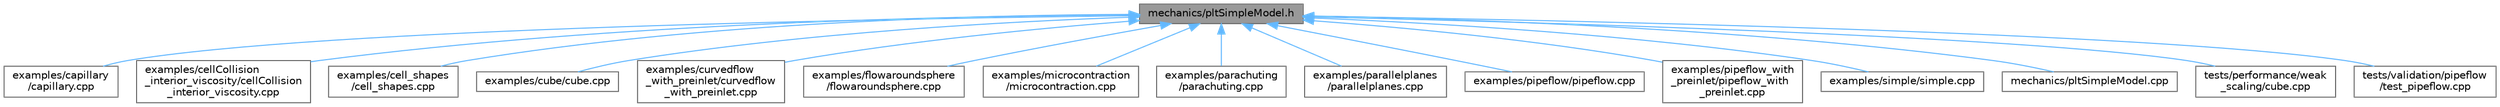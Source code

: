 digraph "mechanics/pltSimpleModel.h"
{
 // LATEX_PDF_SIZE
  bgcolor="transparent";
  edge [fontname=Helvetica,fontsize=10,labelfontname=Helvetica,labelfontsize=10];
  node [fontname=Helvetica,fontsize=10,shape=box,height=0.2,width=0.4];
  Node1 [id="Node000001",label="mechanics/pltSimpleModel.h",height=0.2,width=0.4,color="gray40", fillcolor="grey60", style="filled", fontcolor="black",tooltip=" "];
  Node1 -> Node2 [id="edge1_Node000001_Node000002",dir="back",color="steelblue1",style="solid",tooltip=" "];
  Node2 [id="Node000002",label="examples/capillary\l/capillary.cpp",height=0.2,width=0.4,color="grey40", fillcolor="white", style="filled",URL="$capillary_8cpp.html",tooltip=" "];
  Node1 -> Node3 [id="edge2_Node000001_Node000003",dir="back",color="steelblue1",style="solid",tooltip=" "];
  Node3 [id="Node000003",label="examples/cellCollision\l_interior_viscosity/cellCollision\l_interior_viscosity.cpp",height=0.2,width=0.4,color="grey40", fillcolor="white", style="filled",URL="$cellCollision__interior__viscosity_8cpp.html",tooltip=" "];
  Node1 -> Node4 [id="edge3_Node000001_Node000004",dir="back",color="steelblue1",style="solid",tooltip=" "];
  Node4 [id="Node000004",label="examples/cell_shapes\l/cell_shapes.cpp",height=0.2,width=0.4,color="grey40", fillcolor="white", style="filled",URL="$cell__shapes_8cpp.html",tooltip=" "];
  Node1 -> Node5 [id="edge4_Node000001_Node000005",dir="back",color="steelblue1",style="solid",tooltip=" "];
  Node5 [id="Node000005",label="examples/cube/cube.cpp",height=0.2,width=0.4,color="grey40", fillcolor="white", style="filled",URL="$examples_2cube_2cube_8cpp.html",tooltip=" "];
  Node1 -> Node6 [id="edge5_Node000001_Node000006",dir="back",color="steelblue1",style="solid",tooltip=" "];
  Node6 [id="Node000006",label="examples/curvedflow\l_with_preinlet/curvedflow\l_with_preinlet.cpp",height=0.2,width=0.4,color="grey40", fillcolor="white", style="filled",URL="$curvedflow__with__preinlet_8cpp.html",tooltip=" "];
  Node1 -> Node7 [id="edge6_Node000001_Node000007",dir="back",color="steelblue1",style="solid",tooltip=" "];
  Node7 [id="Node000007",label="examples/flowaroundsphere\l/flowaroundsphere.cpp",height=0.2,width=0.4,color="grey40", fillcolor="white", style="filled",URL="$flowaroundsphere_8cpp.html",tooltip=" "];
  Node1 -> Node8 [id="edge7_Node000001_Node000008",dir="back",color="steelblue1",style="solid",tooltip=" "];
  Node8 [id="Node000008",label="examples/microcontraction\l/microcontraction.cpp",height=0.2,width=0.4,color="grey40", fillcolor="white", style="filled",URL="$microcontraction_8cpp.html",tooltip=" "];
  Node1 -> Node9 [id="edge8_Node000001_Node000009",dir="back",color="steelblue1",style="solid",tooltip=" "];
  Node9 [id="Node000009",label="examples/parachuting\l/parachuting.cpp",height=0.2,width=0.4,color="grey40", fillcolor="white", style="filled",URL="$parachuting_8cpp.html",tooltip=" "];
  Node1 -> Node10 [id="edge9_Node000001_Node000010",dir="back",color="steelblue1",style="solid",tooltip=" "];
  Node10 [id="Node000010",label="examples/parallelplanes\l/parallelplanes.cpp",height=0.2,width=0.4,color="grey40", fillcolor="white", style="filled",URL="$parallelplanes_8cpp.html",tooltip=" "];
  Node1 -> Node11 [id="edge10_Node000001_Node000011",dir="back",color="steelblue1",style="solid",tooltip=" "];
  Node11 [id="Node000011",label="examples/pipeflow/pipeflow.cpp",height=0.2,width=0.4,color="grey40", fillcolor="white", style="filled",URL="$pipeflow_8cpp.html",tooltip=" "];
  Node1 -> Node12 [id="edge11_Node000001_Node000012",dir="back",color="steelblue1",style="solid",tooltip=" "];
  Node12 [id="Node000012",label="examples/pipeflow_with\l_preinlet/pipeflow_with\l_preinlet.cpp",height=0.2,width=0.4,color="grey40", fillcolor="white", style="filled",URL="$pipeflow__with__preinlet_8cpp.html",tooltip=" "];
  Node1 -> Node13 [id="edge12_Node000001_Node000013",dir="back",color="steelblue1",style="solid",tooltip=" "];
  Node13 [id="Node000013",label="examples/simple/simple.cpp",height=0.2,width=0.4,color="grey40", fillcolor="white", style="filled",URL="$simple_8cpp.html",tooltip=" "];
  Node1 -> Node14 [id="edge13_Node000001_Node000014",dir="back",color="steelblue1",style="solid",tooltip=" "];
  Node14 [id="Node000014",label="mechanics/pltSimpleModel.cpp",height=0.2,width=0.4,color="grey40", fillcolor="white", style="filled",URL="$pltSimpleModel_8cpp.html",tooltip=" "];
  Node1 -> Node15 [id="edge14_Node000001_Node000015",dir="back",color="steelblue1",style="solid",tooltip=" "];
  Node15 [id="Node000015",label="tests/performance/weak\l_scaling/cube.cpp",height=0.2,width=0.4,color="grey40", fillcolor="white", style="filled",URL="$tests_2performance_2weak__scaling_2cube_8cpp.html",tooltip=" "];
  Node1 -> Node16 [id="edge15_Node000001_Node000016",dir="back",color="steelblue1",style="solid",tooltip=" "];
  Node16 [id="Node000016",label="tests/validation/pipeflow\l/test_pipeflow.cpp",height=0.2,width=0.4,color="grey40", fillcolor="white", style="filled",URL="$test__pipeflow_8cpp.html",tooltip=" "];
}

